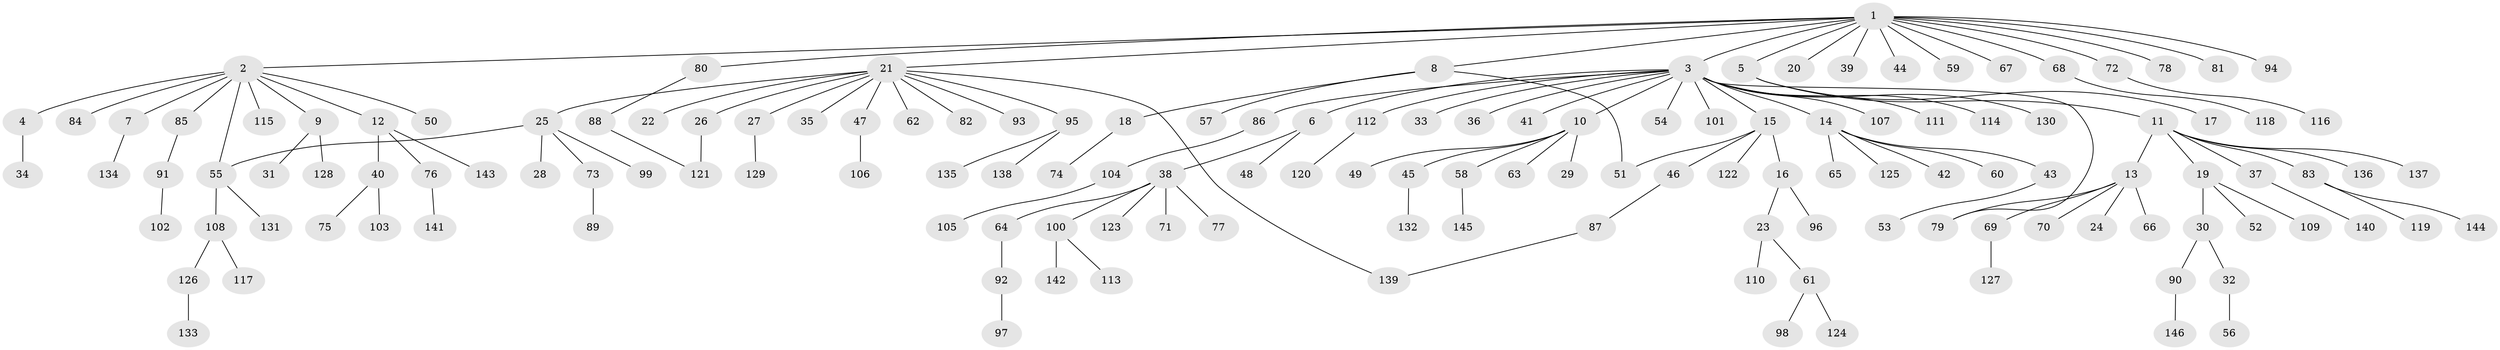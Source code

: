 // Generated by graph-tools (version 1.1) at 2025/14/03/09/25 04:14:34]
// undirected, 146 vertices, 150 edges
graph export_dot {
graph [start="1"]
  node [color=gray90,style=filled];
  1;
  2;
  3;
  4;
  5;
  6;
  7;
  8;
  9;
  10;
  11;
  12;
  13;
  14;
  15;
  16;
  17;
  18;
  19;
  20;
  21;
  22;
  23;
  24;
  25;
  26;
  27;
  28;
  29;
  30;
  31;
  32;
  33;
  34;
  35;
  36;
  37;
  38;
  39;
  40;
  41;
  42;
  43;
  44;
  45;
  46;
  47;
  48;
  49;
  50;
  51;
  52;
  53;
  54;
  55;
  56;
  57;
  58;
  59;
  60;
  61;
  62;
  63;
  64;
  65;
  66;
  67;
  68;
  69;
  70;
  71;
  72;
  73;
  74;
  75;
  76;
  77;
  78;
  79;
  80;
  81;
  82;
  83;
  84;
  85;
  86;
  87;
  88;
  89;
  90;
  91;
  92;
  93;
  94;
  95;
  96;
  97;
  98;
  99;
  100;
  101;
  102;
  103;
  104;
  105;
  106;
  107;
  108;
  109;
  110;
  111;
  112;
  113;
  114;
  115;
  116;
  117;
  118;
  119;
  120;
  121;
  122;
  123;
  124;
  125;
  126;
  127;
  128;
  129;
  130;
  131;
  132;
  133;
  134;
  135;
  136;
  137;
  138;
  139;
  140;
  141;
  142;
  143;
  144;
  145;
  146;
  1 -- 2;
  1 -- 3;
  1 -- 5;
  1 -- 8;
  1 -- 20;
  1 -- 21;
  1 -- 39;
  1 -- 44;
  1 -- 59;
  1 -- 67;
  1 -- 68;
  1 -- 72;
  1 -- 78;
  1 -- 80;
  1 -- 81;
  1 -- 94;
  2 -- 4;
  2 -- 7;
  2 -- 9;
  2 -- 12;
  2 -- 50;
  2 -- 55;
  2 -- 84;
  2 -- 85;
  2 -- 115;
  3 -- 6;
  3 -- 10;
  3 -- 14;
  3 -- 15;
  3 -- 33;
  3 -- 36;
  3 -- 41;
  3 -- 54;
  3 -- 79;
  3 -- 86;
  3 -- 101;
  3 -- 107;
  3 -- 111;
  3 -- 112;
  3 -- 114;
  3 -- 130;
  4 -- 34;
  5 -- 11;
  5 -- 17;
  6 -- 38;
  6 -- 48;
  7 -- 134;
  8 -- 18;
  8 -- 51;
  8 -- 57;
  9 -- 31;
  9 -- 128;
  10 -- 29;
  10 -- 45;
  10 -- 49;
  10 -- 58;
  10 -- 63;
  11 -- 13;
  11 -- 19;
  11 -- 37;
  11 -- 83;
  11 -- 136;
  11 -- 137;
  12 -- 40;
  12 -- 76;
  12 -- 143;
  13 -- 24;
  13 -- 66;
  13 -- 69;
  13 -- 70;
  13 -- 79;
  14 -- 42;
  14 -- 43;
  14 -- 60;
  14 -- 65;
  14 -- 125;
  15 -- 16;
  15 -- 46;
  15 -- 51;
  15 -- 122;
  16 -- 23;
  16 -- 96;
  18 -- 74;
  19 -- 30;
  19 -- 52;
  19 -- 109;
  21 -- 22;
  21 -- 25;
  21 -- 26;
  21 -- 27;
  21 -- 35;
  21 -- 47;
  21 -- 62;
  21 -- 82;
  21 -- 93;
  21 -- 95;
  21 -- 139;
  23 -- 61;
  23 -- 110;
  25 -- 28;
  25 -- 55;
  25 -- 73;
  25 -- 99;
  26 -- 121;
  27 -- 129;
  30 -- 32;
  30 -- 90;
  32 -- 56;
  37 -- 140;
  38 -- 64;
  38 -- 71;
  38 -- 77;
  38 -- 100;
  38 -- 123;
  40 -- 75;
  40 -- 103;
  43 -- 53;
  45 -- 132;
  46 -- 87;
  47 -- 106;
  55 -- 108;
  55 -- 131;
  58 -- 145;
  61 -- 98;
  61 -- 124;
  64 -- 92;
  68 -- 118;
  69 -- 127;
  72 -- 116;
  73 -- 89;
  76 -- 141;
  80 -- 88;
  83 -- 119;
  83 -- 144;
  85 -- 91;
  86 -- 104;
  87 -- 139;
  88 -- 121;
  90 -- 146;
  91 -- 102;
  92 -- 97;
  95 -- 135;
  95 -- 138;
  100 -- 113;
  100 -- 142;
  104 -- 105;
  108 -- 117;
  108 -- 126;
  112 -- 120;
  126 -- 133;
}
